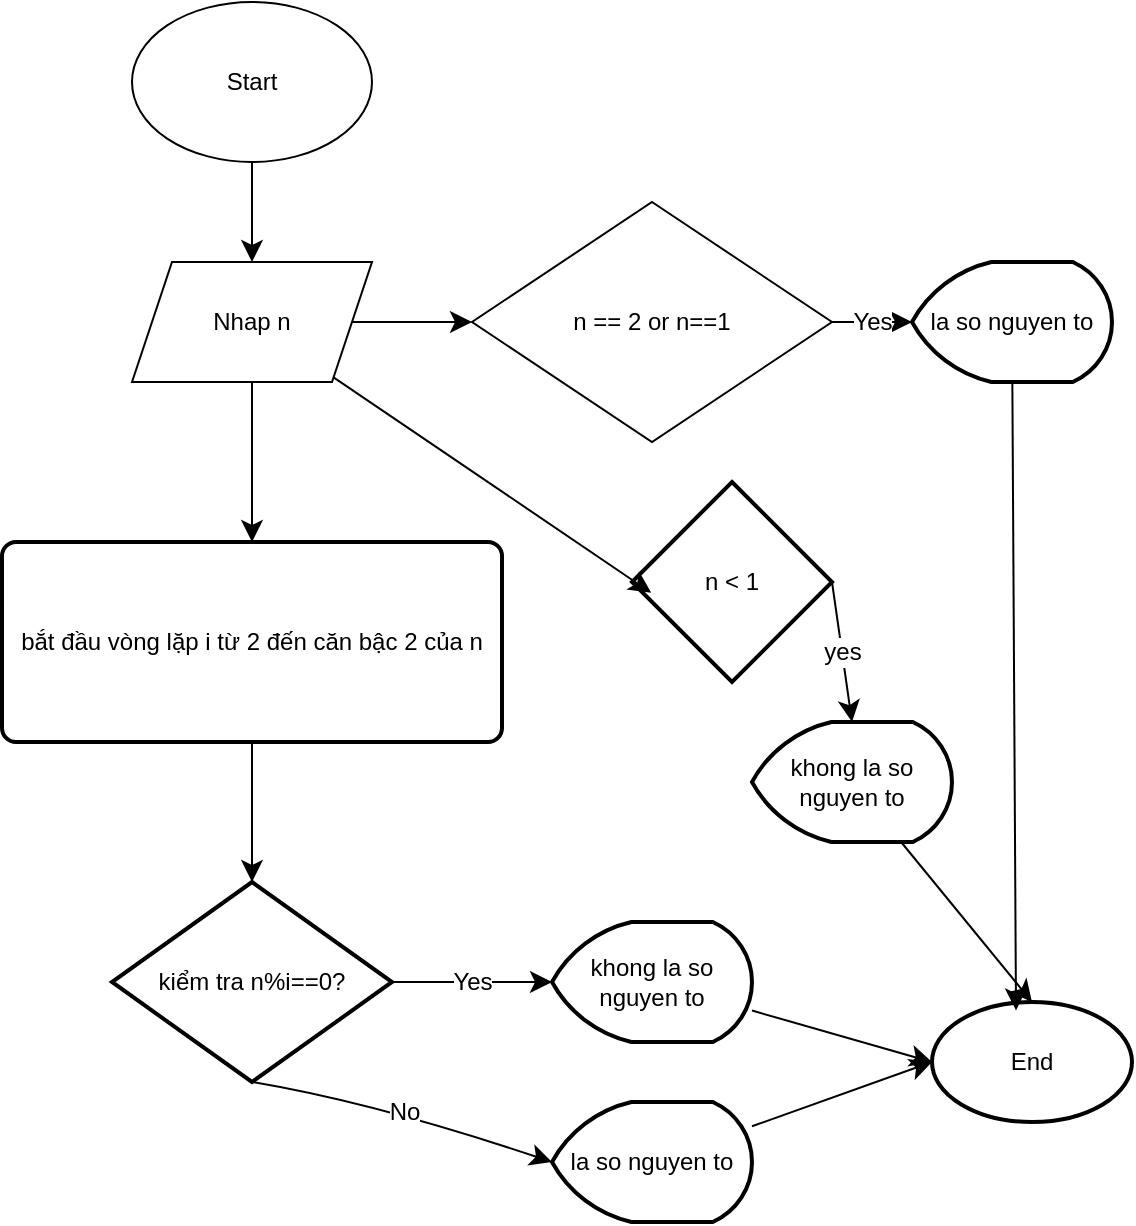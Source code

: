 <mxfile version="25.0.3">
  <diagram id="C5RBs43oDa-KdzZeNtuy" name="Page-1">
    <mxGraphModel dx="1290" dy="572" grid="1" gridSize="10" guides="1" tooltips="1" connect="1" arrows="1" fold="1" page="1" pageScale="1" pageWidth="827" pageHeight="1169" math="0" shadow="0">
      <root>
        <mxCell id="WIyWlLk6GJQsqaUBKTNV-0" />
        <mxCell id="WIyWlLk6GJQsqaUBKTNV-1" parent="WIyWlLk6GJQsqaUBKTNV-0" />
        <mxCell id="Df5z-qPzcysqA4YyzWi7-2" style="edgeStyle=none;curved=1;rounded=0;orthogonalLoop=1;jettySize=auto;html=1;entryX=0.5;entryY=0;entryDx=0;entryDy=0;fontSize=12;startSize=8;endSize=8;" edge="1" parent="WIyWlLk6GJQsqaUBKTNV-1" source="Df5z-qPzcysqA4YyzWi7-0" target="Df5z-qPzcysqA4YyzWi7-1">
          <mxGeometry relative="1" as="geometry" />
        </mxCell>
        <mxCell id="Df5z-qPzcysqA4YyzWi7-0" value="Start" style="ellipse;whiteSpace=wrap;html=1;" vertex="1" parent="WIyWlLk6GJQsqaUBKTNV-1">
          <mxGeometry x="300" y="10" width="120" height="80" as="geometry" />
        </mxCell>
        <mxCell id="Df5z-qPzcysqA4YyzWi7-12" style="edgeStyle=none;curved=1;rounded=0;orthogonalLoop=1;jettySize=auto;html=1;entryX=0;entryY=0.5;entryDx=0;entryDy=0;fontSize=12;startSize=8;endSize=8;" edge="1" parent="WIyWlLk6GJQsqaUBKTNV-1" source="Df5z-qPzcysqA4YyzWi7-1" target="Df5z-qPzcysqA4YyzWi7-3">
          <mxGeometry relative="1" as="geometry" />
        </mxCell>
        <mxCell id="Df5z-qPzcysqA4YyzWi7-1" value="Nhap n" style="shape=parallelogram;perimeter=parallelogramPerimeter;whiteSpace=wrap;html=1;fixedSize=1;" vertex="1" parent="WIyWlLk6GJQsqaUBKTNV-1">
          <mxGeometry x="300" y="140" width="120" height="60" as="geometry" />
        </mxCell>
        <mxCell id="Df5z-qPzcysqA4YyzWi7-3" value="n == 2 or n==1" style="rhombus;whiteSpace=wrap;html=1;" vertex="1" parent="WIyWlLk6GJQsqaUBKTNV-1">
          <mxGeometry x="470" y="110" width="180" height="120" as="geometry" />
        </mxCell>
        <mxCell id="Df5z-qPzcysqA4YyzWi7-5" value="la so nguyen to" style="strokeWidth=2;html=1;shape=mxgraph.flowchart.display;whiteSpace=wrap;" vertex="1" parent="WIyWlLk6GJQsqaUBKTNV-1">
          <mxGeometry x="690" y="140" width="100" height="60" as="geometry" />
        </mxCell>
        <mxCell id="Df5z-qPzcysqA4YyzWi7-6" value="Yes" style="edgeStyle=none;curved=1;rounded=0;orthogonalLoop=1;jettySize=auto;html=1;entryX=0;entryY=0.5;entryDx=0;entryDy=0;entryPerimeter=0;fontSize=12;startSize=8;endSize=8;" edge="1" parent="WIyWlLk6GJQsqaUBKTNV-1" source="Df5z-qPzcysqA4YyzWi7-3" target="Df5z-qPzcysqA4YyzWi7-5">
          <mxGeometry relative="1" as="geometry" />
        </mxCell>
        <mxCell id="Df5z-qPzcysqA4YyzWi7-8" style="edgeStyle=none;curved=1;rounded=0;orthogonalLoop=1;jettySize=auto;html=1;entryX=0.5;entryY=0;entryDx=0;entryDy=0;entryPerimeter=0;fontSize=12;startSize=8;endSize=8;" edge="1" parent="WIyWlLk6GJQsqaUBKTNV-1" source="Df5z-qPzcysqA4YyzWi7-1">
          <mxGeometry relative="1" as="geometry">
            <mxPoint x="360" y="280" as="targetPoint" />
          </mxGeometry>
        </mxCell>
        <mxCell id="Df5z-qPzcysqA4YyzWi7-9" value="bắt đầu vòng lặp i từ 2 đến căn bậc 2 của n" style="rounded=1;whiteSpace=wrap;html=1;absoluteArcSize=1;arcSize=14;strokeWidth=2;" vertex="1" parent="WIyWlLk6GJQsqaUBKTNV-1">
          <mxGeometry x="235" y="280" width="250" height="100" as="geometry" />
        </mxCell>
        <mxCell id="Df5z-qPzcysqA4YyzWi7-10" value="kiểm tra n%i==0?" style="strokeWidth=2;html=1;shape=mxgraph.flowchart.decision;whiteSpace=wrap;" vertex="1" parent="WIyWlLk6GJQsqaUBKTNV-1">
          <mxGeometry x="290" y="450" width="140" height="100" as="geometry" />
        </mxCell>
        <mxCell id="Df5z-qPzcysqA4YyzWi7-11" style="edgeStyle=none;curved=1;rounded=0;orthogonalLoop=1;jettySize=auto;html=1;entryX=0.5;entryY=0;entryDx=0;entryDy=0;entryPerimeter=0;fontSize=12;startSize=8;endSize=8;" edge="1" parent="WIyWlLk6GJQsqaUBKTNV-1" source="Df5z-qPzcysqA4YyzWi7-9" target="Df5z-qPzcysqA4YyzWi7-10">
          <mxGeometry relative="1" as="geometry" />
        </mxCell>
        <mxCell id="Df5z-qPzcysqA4YyzWi7-13" value="khong la so nguyen to" style="strokeWidth=2;html=1;shape=mxgraph.flowchart.display;whiteSpace=wrap;" vertex="1" parent="WIyWlLk6GJQsqaUBKTNV-1">
          <mxGeometry x="510" y="470" width="100" height="60" as="geometry" />
        </mxCell>
        <mxCell id="Df5z-qPzcysqA4YyzWi7-14" value="Yes" style="edgeStyle=none;curved=1;rounded=0;orthogonalLoop=1;jettySize=auto;html=1;entryX=0;entryY=0.5;entryDx=0;entryDy=0;entryPerimeter=0;fontSize=12;startSize=8;endSize=8;" edge="1" parent="WIyWlLk6GJQsqaUBKTNV-1" source="Df5z-qPzcysqA4YyzWi7-10" target="Df5z-qPzcysqA4YyzWi7-13">
          <mxGeometry relative="1" as="geometry" />
        </mxCell>
        <mxCell id="Df5z-qPzcysqA4YyzWi7-23" style="edgeStyle=none;curved=1;rounded=0;orthogonalLoop=1;jettySize=auto;html=1;fontSize=12;startSize=8;endSize=8;" edge="1" parent="WIyWlLk6GJQsqaUBKTNV-1" source="Df5z-qPzcysqA4YyzWi7-15">
          <mxGeometry relative="1" as="geometry">
            <mxPoint x="700" y="540" as="targetPoint" />
          </mxGeometry>
        </mxCell>
        <mxCell id="Df5z-qPzcysqA4YyzWi7-15" value="la so nguyen to" style="strokeWidth=2;html=1;shape=mxgraph.flowchart.display;whiteSpace=wrap;" vertex="1" parent="WIyWlLk6GJQsqaUBKTNV-1">
          <mxGeometry x="510" y="560" width="100" height="60" as="geometry" />
        </mxCell>
        <mxCell id="Df5z-qPzcysqA4YyzWi7-20" value="No" style="edgeStyle=none;curved=1;rounded=0;orthogonalLoop=1;jettySize=auto;html=1;entryX=0;entryY=0.5;entryDx=0;entryDy=0;entryPerimeter=0;fontSize=12;startSize=8;endSize=8;exitX=0.5;exitY=1;exitDx=0;exitDy=0;exitPerimeter=0;" edge="1" parent="WIyWlLk6GJQsqaUBKTNV-1" source="Df5z-qPzcysqA4YyzWi7-10" target="Df5z-qPzcysqA4YyzWi7-15">
          <mxGeometry relative="1" as="geometry">
            <Array as="points">
              <mxPoint x="420" y="560" />
            </Array>
          </mxGeometry>
        </mxCell>
        <mxCell id="Df5z-qPzcysqA4YyzWi7-21" value="End" style="strokeWidth=2;html=1;shape=mxgraph.flowchart.start_1;whiteSpace=wrap;" vertex="1" parent="WIyWlLk6GJQsqaUBKTNV-1">
          <mxGeometry x="700" y="510" width="100" height="60" as="geometry" />
        </mxCell>
        <mxCell id="Df5z-qPzcysqA4YyzWi7-22" style="edgeStyle=none;curved=1;rounded=0;orthogonalLoop=1;jettySize=auto;html=1;entryX=0;entryY=0.5;entryDx=0;entryDy=0;entryPerimeter=0;fontSize=12;startSize=8;endSize=8;" edge="1" parent="WIyWlLk6GJQsqaUBKTNV-1" source="Df5z-qPzcysqA4YyzWi7-13" target="Df5z-qPzcysqA4YyzWi7-21">
          <mxGeometry relative="1" as="geometry" />
        </mxCell>
        <mxCell id="Df5z-qPzcysqA4YyzWi7-24" style="edgeStyle=none;curved=1;rounded=0;orthogonalLoop=1;jettySize=auto;html=1;entryX=0.42;entryY=0.07;entryDx=0;entryDy=0;entryPerimeter=0;fontSize=12;startSize=8;endSize=8;" edge="1" parent="WIyWlLk6GJQsqaUBKTNV-1" source="Df5z-qPzcysqA4YyzWi7-5" target="Df5z-qPzcysqA4YyzWi7-21">
          <mxGeometry relative="1" as="geometry" />
        </mxCell>
        <mxCell id="Df5z-qPzcysqA4YyzWi7-25" value="n &amp;lt; 1" style="strokeWidth=2;html=1;shape=mxgraph.flowchart.decision;whiteSpace=wrap;" vertex="1" parent="WIyWlLk6GJQsqaUBKTNV-1">
          <mxGeometry x="550" y="250" width="100" height="100" as="geometry" />
        </mxCell>
        <mxCell id="Df5z-qPzcysqA4YyzWi7-26" value="khong la so nguyen to" style="strokeWidth=2;html=1;shape=mxgraph.flowchart.display;whiteSpace=wrap;" vertex="1" parent="WIyWlLk6GJQsqaUBKTNV-1">
          <mxGeometry x="610" y="370" width="100" height="60" as="geometry" />
        </mxCell>
        <mxCell id="Df5z-qPzcysqA4YyzWi7-27" value="yes" style="edgeStyle=none;curved=1;rounded=0;orthogonalLoop=1;jettySize=auto;html=1;entryX=0.5;entryY=0;entryDx=0;entryDy=0;entryPerimeter=0;fontSize=12;startSize=8;endSize=8;exitX=1;exitY=0.5;exitDx=0;exitDy=0;exitPerimeter=0;" edge="1" parent="WIyWlLk6GJQsqaUBKTNV-1" source="Df5z-qPzcysqA4YyzWi7-25" target="Df5z-qPzcysqA4YyzWi7-26">
          <mxGeometry relative="1" as="geometry" />
        </mxCell>
        <mxCell id="Df5z-qPzcysqA4YyzWi7-28" style="edgeStyle=none;curved=1;rounded=0;orthogonalLoop=1;jettySize=auto;html=1;entryX=0.096;entryY=0.554;entryDx=0;entryDy=0;entryPerimeter=0;fontSize=12;startSize=8;endSize=8;" edge="1" parent="WIyWlLk6GJQsqaUBKTNV-1" source="Df5z-qPzcysqA4YyzWi7-1" target="Df5z-qPzcysqA4YyzWi7-25">
          <mxGeometry relative="1" as="geometry" />
        </mxCell>
        <mxCell id="Df5z-qPzcysqA4YyzWi7-29" style="edgeStyle=none;curved=1;rounded=0;orthogonalLoop=1;jettySize=auto;html=1;entryX=0.5;entryY=0;entryDx=0;entryDy=0;entryPerimeter=0;fontSize=12;startSize=8;endSize=8;" edge="1" parent="WIyWlLk6GJQsqaUBKTNV-1" source="Df5z-qPzcysqA4YyzWi7-26" target="Df5z-qPzcysqA4YyzWi7-21">
          <mxGeometry relative="1" as="geometry" />
        </mxCell>
      </root>
    </mxGraphModel>
  </diagram>
</mxfile>

